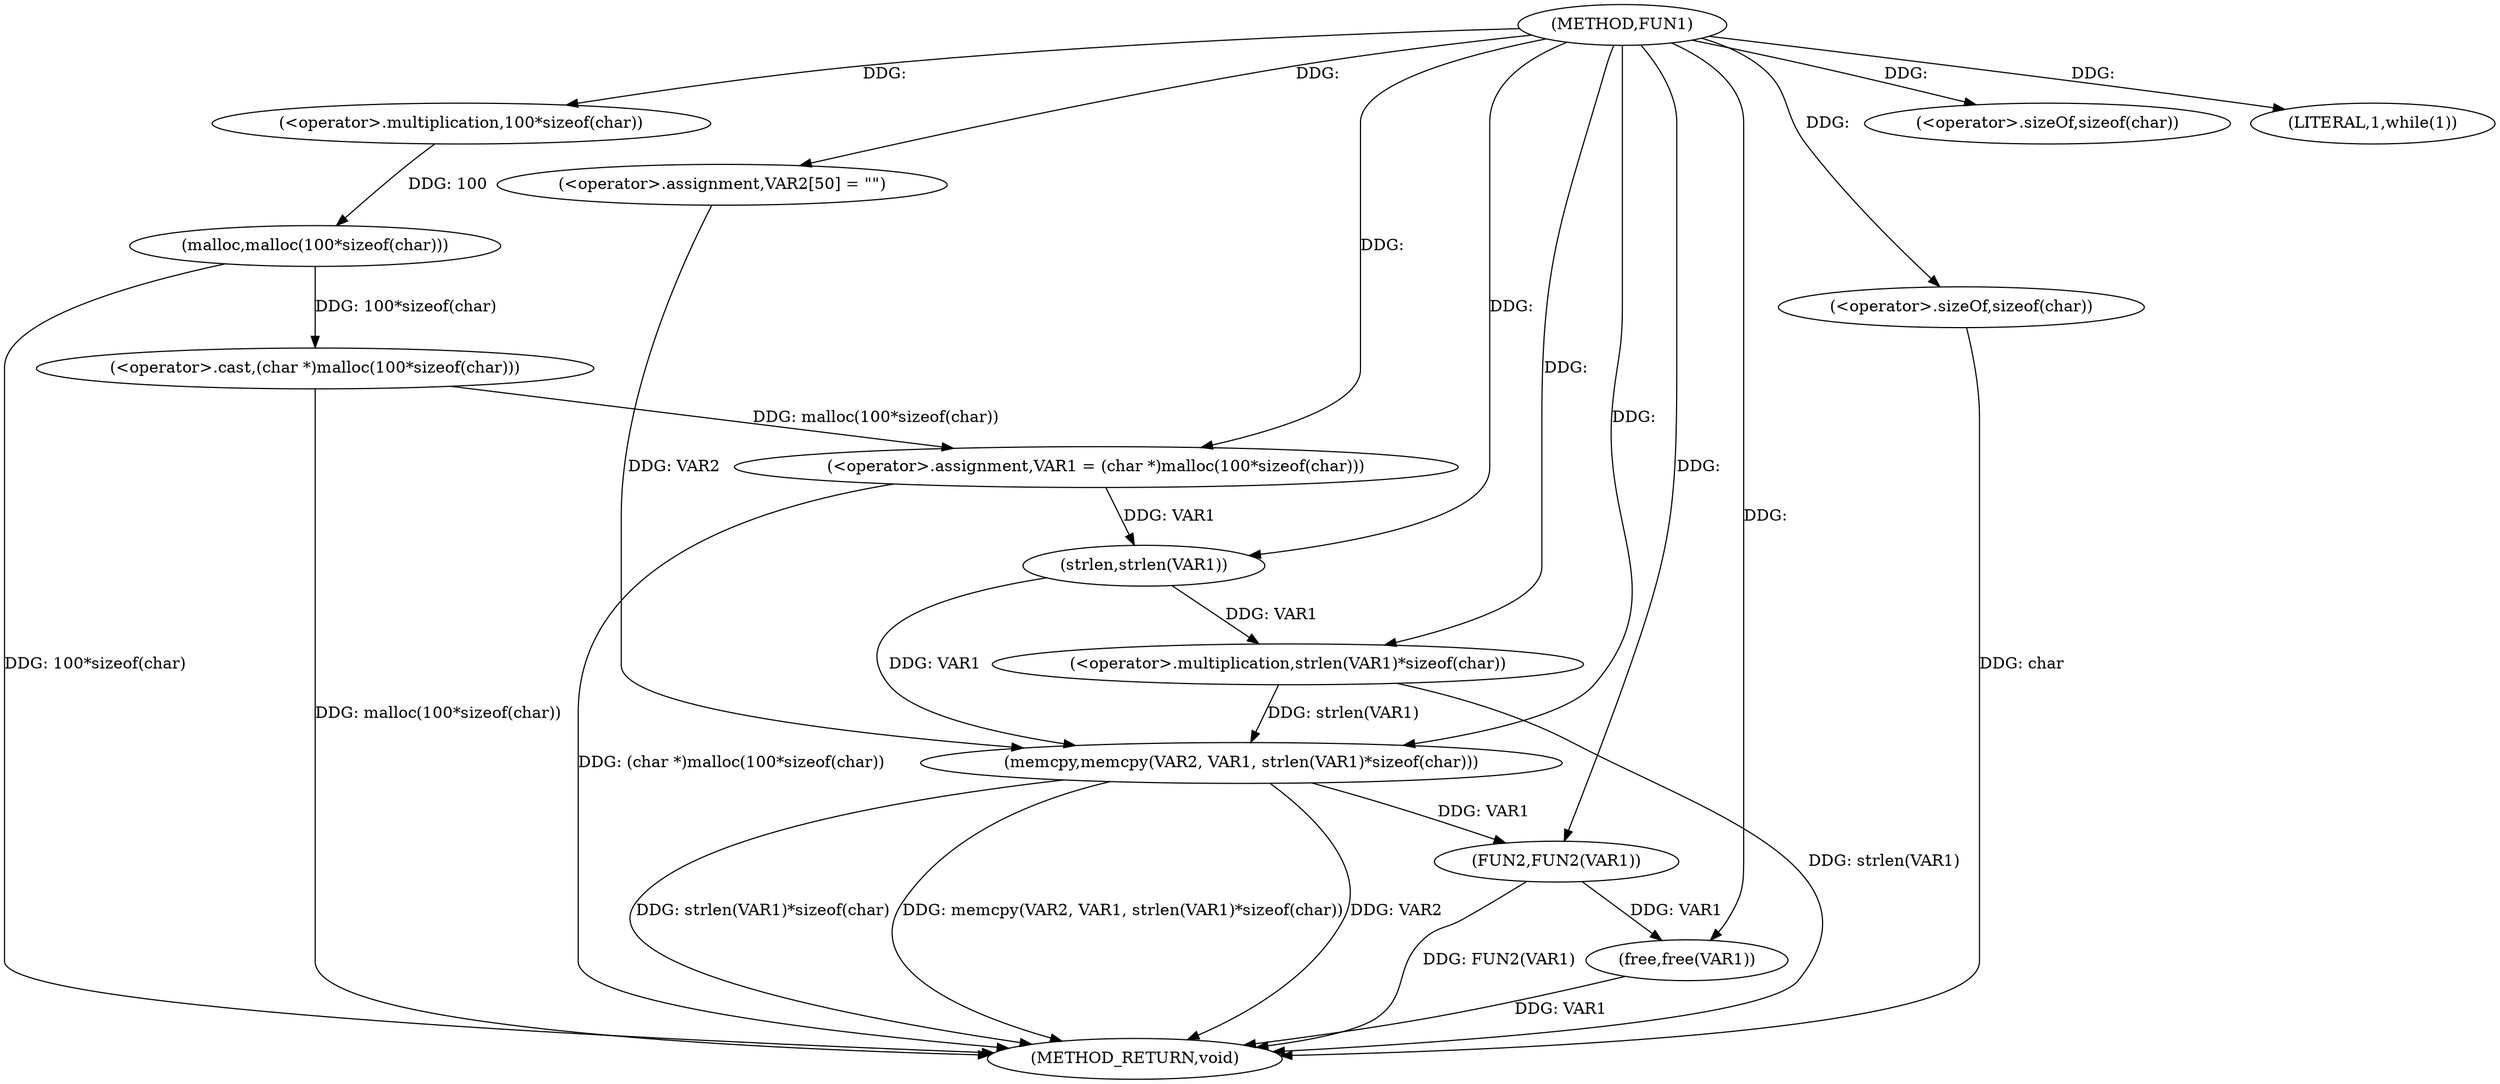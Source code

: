 digraph FUN1 {  
"1000100" [label = "(METHOD,FUN1)" ]
"1000133" [label = "(METHOD_RETURN,void)" ]
"1000103" [label = "(<operator>.assignment,VAR1 = (char *)malloc(100*sizeof(char)))" ]
"1000105" [label = "(<operator>.cast,(char *)malloc(100*sizeof(char)))" ]
"1000107" [label = "(malloc,malloc(100*sizeof(char)))" ]
"1000108" [label = "(<operator>.multiplication,100*sizeof(char))" ]
"1000110" [label = "(<operator>.sizeOf,sizeof(char))" ]
"1000113" [label = "(LITERAL,1,while(1))" ]
"1000118" [label = "(<operator>.assignment,VAR2[50] = \"\")" ]
"1000121" [label = "(memcpy,memcpy(VAR2, VAR1, strlen(VAR1)*sizeof(char)))" ]
"1000124" [label = "(<operator>.multiplication,strlen(VAR1)*sizeof(char))" ]
"1000125" [label = "(strlen,strlen(VAR1))" ]
"1000127" [label = "(<operator>.sizeOf,sizeof(char))" ]
"1000129" [label = "(FUN2,FUN2(VAR1))" ]
"1000131" [label = "(free,free(VAR1))" ]
  "1000124" -> "1000133"  [ label = "DDG: strlen(VAR1)"] 
  "1000107" -> "1000133"  [ label = "DDG: 100*sizeof(char)"] 
  "1000105" -> "1000133"  [ label = "DDG: malloc(100*sizeof(char))"] 
  "1000103" -> "1000133"  [ label = "DDG: (char *)malloc(100*sizeof(char))"] 
  "1000131" -> "1000133"  [ label = "DDG: VAR1"] 
  "1000121" -> "1000133"  [ label = "DDG: memcpy(VAR2, VAR1, strlen(VAR1)*sizeof(char))"] 
  "1000121" -> "1000133"  [ label = "DDG: VAR2"] 
  "1000127" -> "1000133"  [ label = "DDG: char"] 
  "1000129" -> "1000133"  [ label = "DDG: FUN2(VAR1)"] 
  "1000121" -> "1000133"  [ label = "DDG: strlen(VAR1)*sizeof(char)"] 
  "1000105" -> "1000103"  [ label = "DDG: malloc(100*sizeof(char))"] 
  "1000100" -> "1000103"  [ label = "DDG: "] 
  "1000107" -> "1000105"  [ label = "DDG: 100*sizeof(char)"] 
  "1000108" -> "1000107"  [ label = "DDG: 100"] 
  "1000100" -> "1000108"  [ label = "DDG: "] 
  "1000100" -> "1000110"  [ label = "DDG: "] 
  "1000100" -> "1000113"  [ label = "DDG: "] 
  "1000100" -> "1000118"  [ label = "DDG: "] 
  "1000118" -> "1000121"  [ label = "DDG: VAR2"] 
  "1000100" -> "1000121"  [ label = "DDG: "] 
  "1000125" -> "1000121"  [ label = "DDG: VAR1"] 
  "1000124" -> "1000121"  [ label = "DDG: strlen(VAR1)"] 
  "1000125" -> "1000124"  [ label = "DDG: VAR1"] 
  "1000103" -> "1000125"  [ label = "DDG: VAR1"] 
  "1000100" -> "1000125"  [ label = "DDG: "] 
  "1000100" -> "1000124"  [ label = "DDG: "] 
  "1000100" -> "1000127"  [ label = "DDG: "] 
  "1000121" -> "1000129"  [ label = "DDG: VAR1"] 
  "1000100" -> "1000129"  [ label = "DDG: "] 
  "1000129" -> "1000131"  [ label = "DDG: VAR1"] 
  "1000100" -> "1000131"  [ label = "DDG: "] 
}
